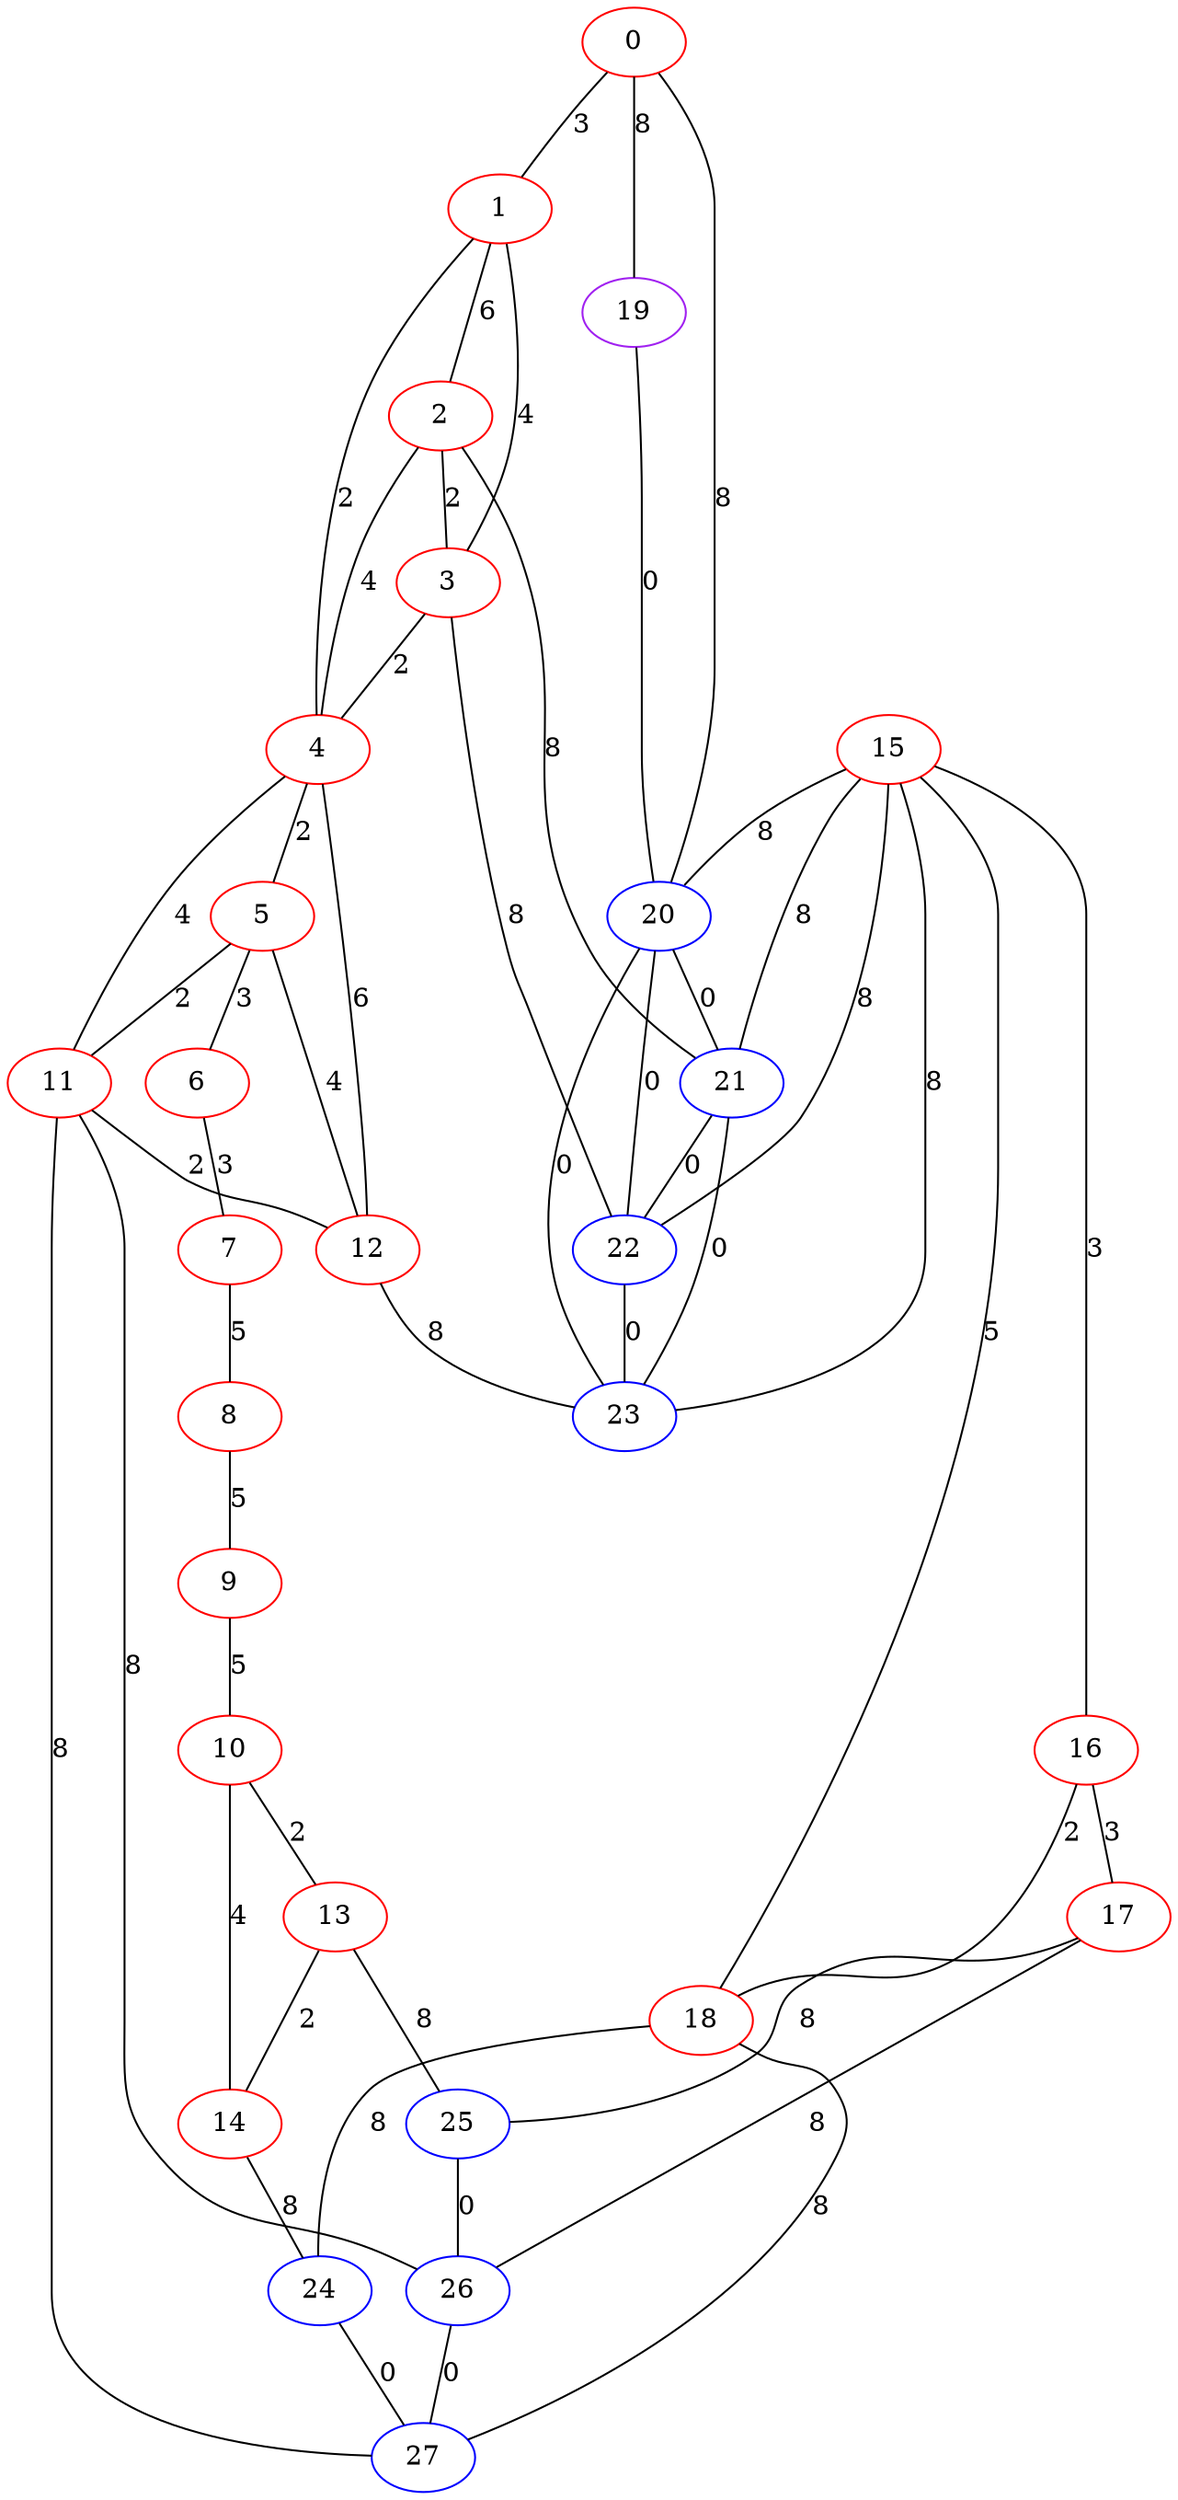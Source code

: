 graph "" {
0 [color=red, weight=1];
1 [color=red, weight=1];
2 [color=red, weight=1];
3 [color=red, weight=1];
4 [color=red, weight=1];
5 [color=red, weight=1];
6 [color=red, weight=1];
7 [color=red, weight=1];
8 [color=red, weight=1];
9 [color=red, weight=1];
10 [color=red, weight=1];
11 [color=red, weight=1];
12 [color=red, weight=1];
13 [color=red, weight=1];
14 [color=red, weight=1];
15 [color=red, weight=1];
16 [color=red, weight=1];
17 [color=red, weight=1];
18 [color=red, weight=1];
19 [color=purple, weight=4];
20 [color=blue, weight=3];
21 [color=blue, weight=3];
22 [color=blue, weight=3];
23 [color=blue, weight=3];
24 [color=blue, weight=3];
25 [color=blue, weight=3];
26 [color=blue, weight=3];
27 [color=blue, weight=3];
0 -- 1  [key=0, label=3];
0 -- 19  [key=0, label=8];
0 -- 20  [key=0, label=8];
1 -- 2  [key=0, label=6];
1 -- 3  [key=0, label=4];
1 -- 4  [key=0, label=2];
2 -- 3  [key=0, label=2];
2 -- 4  [key=0, label=4];
2 -- 21  [key=0, label=8];
3 -- 4  [key=0, label=2];
3 -- 22  [key=0, label=8];
4 -- 5  [key=0, label=2];
4 -- 11  [key=0, label=4];
4 -- 12  [key=0, label=6];
5 -- 12  [key=0, label=4];
5 -- 11  [key=0, label=2];
5 -- 6  [key=0, label=3];
6 -- 7  [key=0, label=3];
7 -- 8  [key=0, label=5];
8 -- 9  [key=0, label=5];
9 -- 10  [key=0, label=5];
10 -- 13  [key=0, label=2];
10 -- 14  [key=0, label=4];
11 -- 12  [key=0, label=2];
11 -- 26  [key=0, label=8];
11 -- 27  [key=0, label=8];
12 -- 23  [key=0, label=8];
13 -- 25  [key=0, label=8];
13 -- 14  [key=0, label=2];
14 -- 24  [key=0, label=8];
15 -- 16  [key=0, label=3];
15 -- 18  [key=0, label=5];
15 -- 20  [key=0, label=8];
15 -- 21  [key=0, label=8];
15 -- 22  [key=0, label=8];
15 -- 23  [key=0, label=8];
16 -- 17  [key=0, label=3];
16 -- 18  [key=0, label=2];
17 -- 25  [key=0, label=8];
17 -- 26  [key=0, label=8];
18 -- 24  [key=0, label=8];
18 -- 27  [key=0, label=8];
19 -- 20  [key=0, label=0];
20 -- 21  [key=0, label=0];
20 -- 22  [key=0, label=0];
20 -- 23  [key=0, label=0];
21 -- 22  [key=0, label=0];
21 -- 23  [key=0, label=0];
22 -- 23  [key=0, label=0];
24 -- 27  [key=0, label=0];
25 -- 26  [key=0, label=0];
26 -- 27  [key=0, label=0];
}

